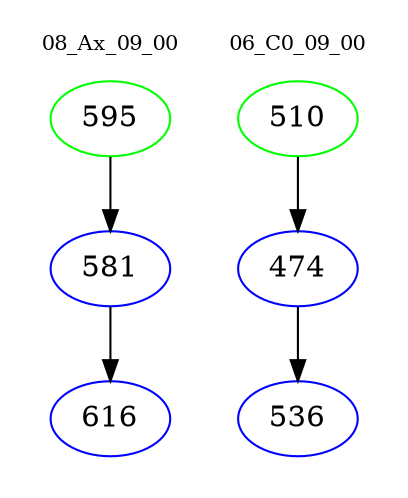 digraph{
subgraph cluster_0 {
color = white
label = "08_Ax_09_00";
fontsize=10;
T0_595 [label="595", color="green"]
T0_595 -> T0_581 [color="black"]
T0_581 [label="581", color="blue"]
T0_581 -> T0_616 [color="black"]
T0_616 [label="616", color="blue"]
}
subgraph cluster_1 {
color = white
label = "06_C0_09_00";
fontsize=10;
T1_510 [label="510", color="green"]
T1_510 -> T1_474 [color="black"]
T1_474 [label="474", color="blue"]
T1_474 -> T1_536 [color="black"]
T1_536 [label="536", color="blue"]
}
}
